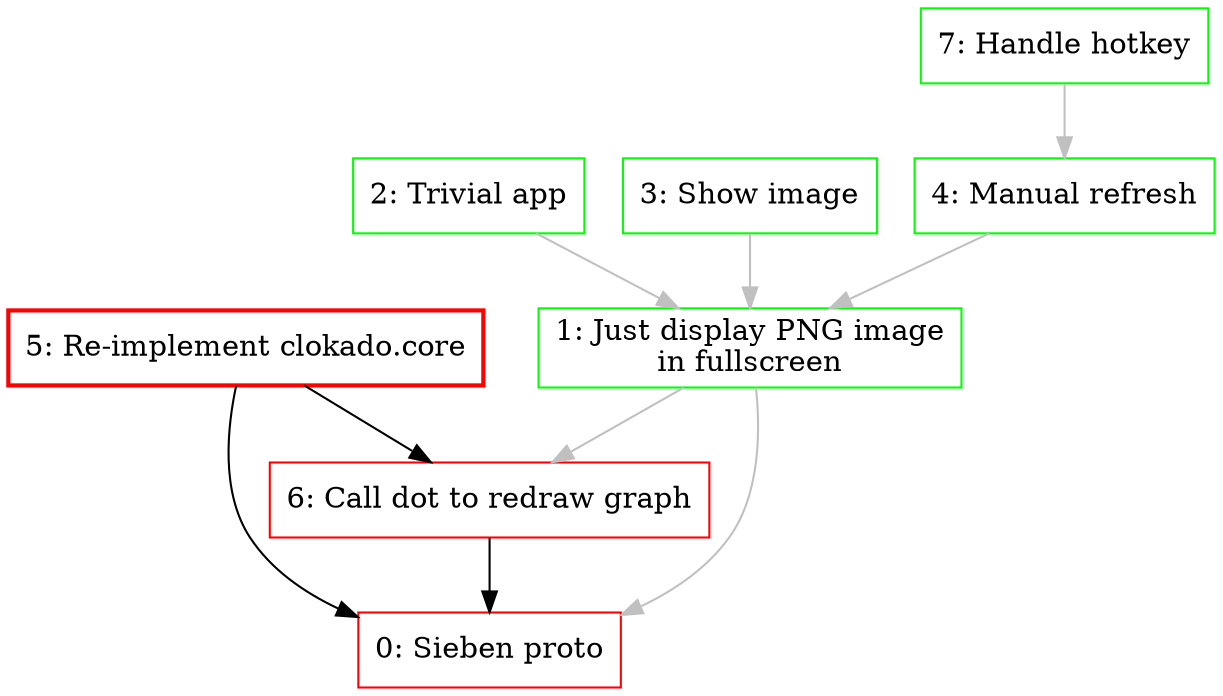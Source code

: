 digraph g {
0 [label="0: Sieben proto", color="red", shape="box"];
1 [label="1: Just display PNG image
in fullscreen", color="green", shape="box"];
2 [label="2: Trivial app", color="green", shape="box"];
3 [label="3: Show image", color="green", shape="box"];
4 [label="4: Manual refresh", color="green", shape="box"];
5 [label="5: Re-implement clokado.core", color="red", shape="box", style="bold"];
6 [label="6: Call dot to redraw graph", color="red", shape="box"];
7 [label="7: Handle hotkey", color="green", shape="box"];
1 -> 0 [color="grey"];
1 -> 6 [color="grey"];
2 -> 1 [color="grey"];
3 -> 1 [color="grey"];
4 -> 1 [color="grey"];
5 -> 0 [color="black"];
5 -> 6 [color="black"];
6 -> 0 [color="black"];
7 -> 4 [color="grey"];
}